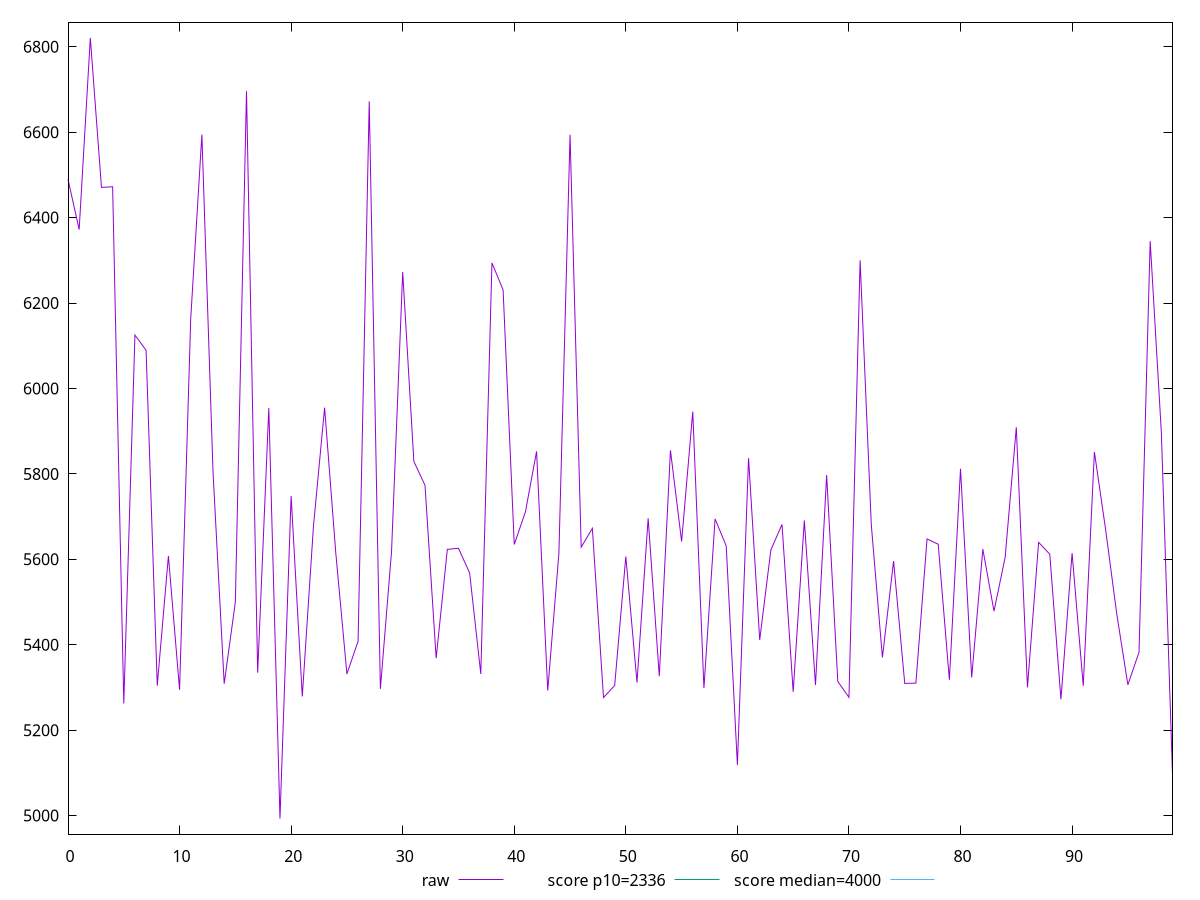 reset

$raw <<EOF
0 6489.469999999999
1 6372.052000000001
2 6820.678000000001
3 6470.690000000002
4 6472.2095
5 5262.377000000001
6 6125.0435000000025
7 6089.263499999998
8 5304.286000000002
9 5607.823
10 5294.568000000001
11 6163.236999999998
12 6594.285999999998
13 5803.683999999999
14 5308.845999999998
15 5500.083000000001
16 6695.919499999998
17 5334.502999999999
18 5954.139000000001
19 4993.167
20 5748.2300000000005
21 5278.954999999999
22 5677.185
23 5955.011999999999
24 5615.749000000002
25 5331.625000000002
26 5408.196999999999
27 6672.145499999999
28 5296.683000000002
29 5618.221
30 6272.782500000001
31 5829.217999999998
32 5773.200000000001
33 5368.4479999999985
34 5623.336
35 5625.873999999998
36 5568.035000000001
37 5331.5740000000005
38 6293.981
39 6230.533999999998
40 5634.865999999998
41 5710.967000000001
42 5852.659000000001
43 5292.696999999999
44 5613.8290000000015
45 6594.0115000000005
46 5628.4360000000015
47 5672.520999999999
48 5276.394999999999
49 5304.653
50 5606.617000000001
51 5311.392999999999
52 5696.065999999998
53 5326.35
54 5855.252000000002
55 5641.810999999999
56 5945.693
57 5298.393999999998
58 5694.581000000002
59 5631.245999999999
60 5118.772000000001
61 5836.821000000001
62 5411.294
63 5621.930999999999
64 5681.653
65 5289.796
66 5691.014999999998
67 5305.661999999999
68 5797.238000000001
69 5314.029
70 5276.834000000002
71 6300.010999999999
72 5681.8099999999995
73 5370.106
74 5595.968999999998
75 5309.420000000001
76 5310.244000000001
77 5647.727
78 5635.297999999999
79 5317.821000000001
80 5811.974
81 5323.3279999999995
82 5623.830000000002
83 5478.643000000001
84 5604.6330000000025
85 5908.999000000002
86 5300.124999999998
87 5639.671999999997
88 5611.978999999999
89 5272.214
90 5614.449999999999
91 5303.8409999999985
92 5851.423999999998
93 5670.724000000002
94 5472.938999999999
95 5306.152999999999
96 5382.637000000001
97 6344.816499999999
98 5897.368999999998
99 5095.748
EOF

set key outside below
set xrange [0:99]
set yrange [4956.61678:6857.228220000001]
set trange [4956.61678:6857.228220000001]
set terminal svg size 640, 500 enhanced background rgb 'white'
set output "report/report_00029_2021-02-24T13-36-40.390Z/first-meaningful-paint/samples/astro/raw/values.svg"

plot $raw title "raw" with line, \
     2336 title "score p10=2336", \
     4000 title "score median=4000"

reset
